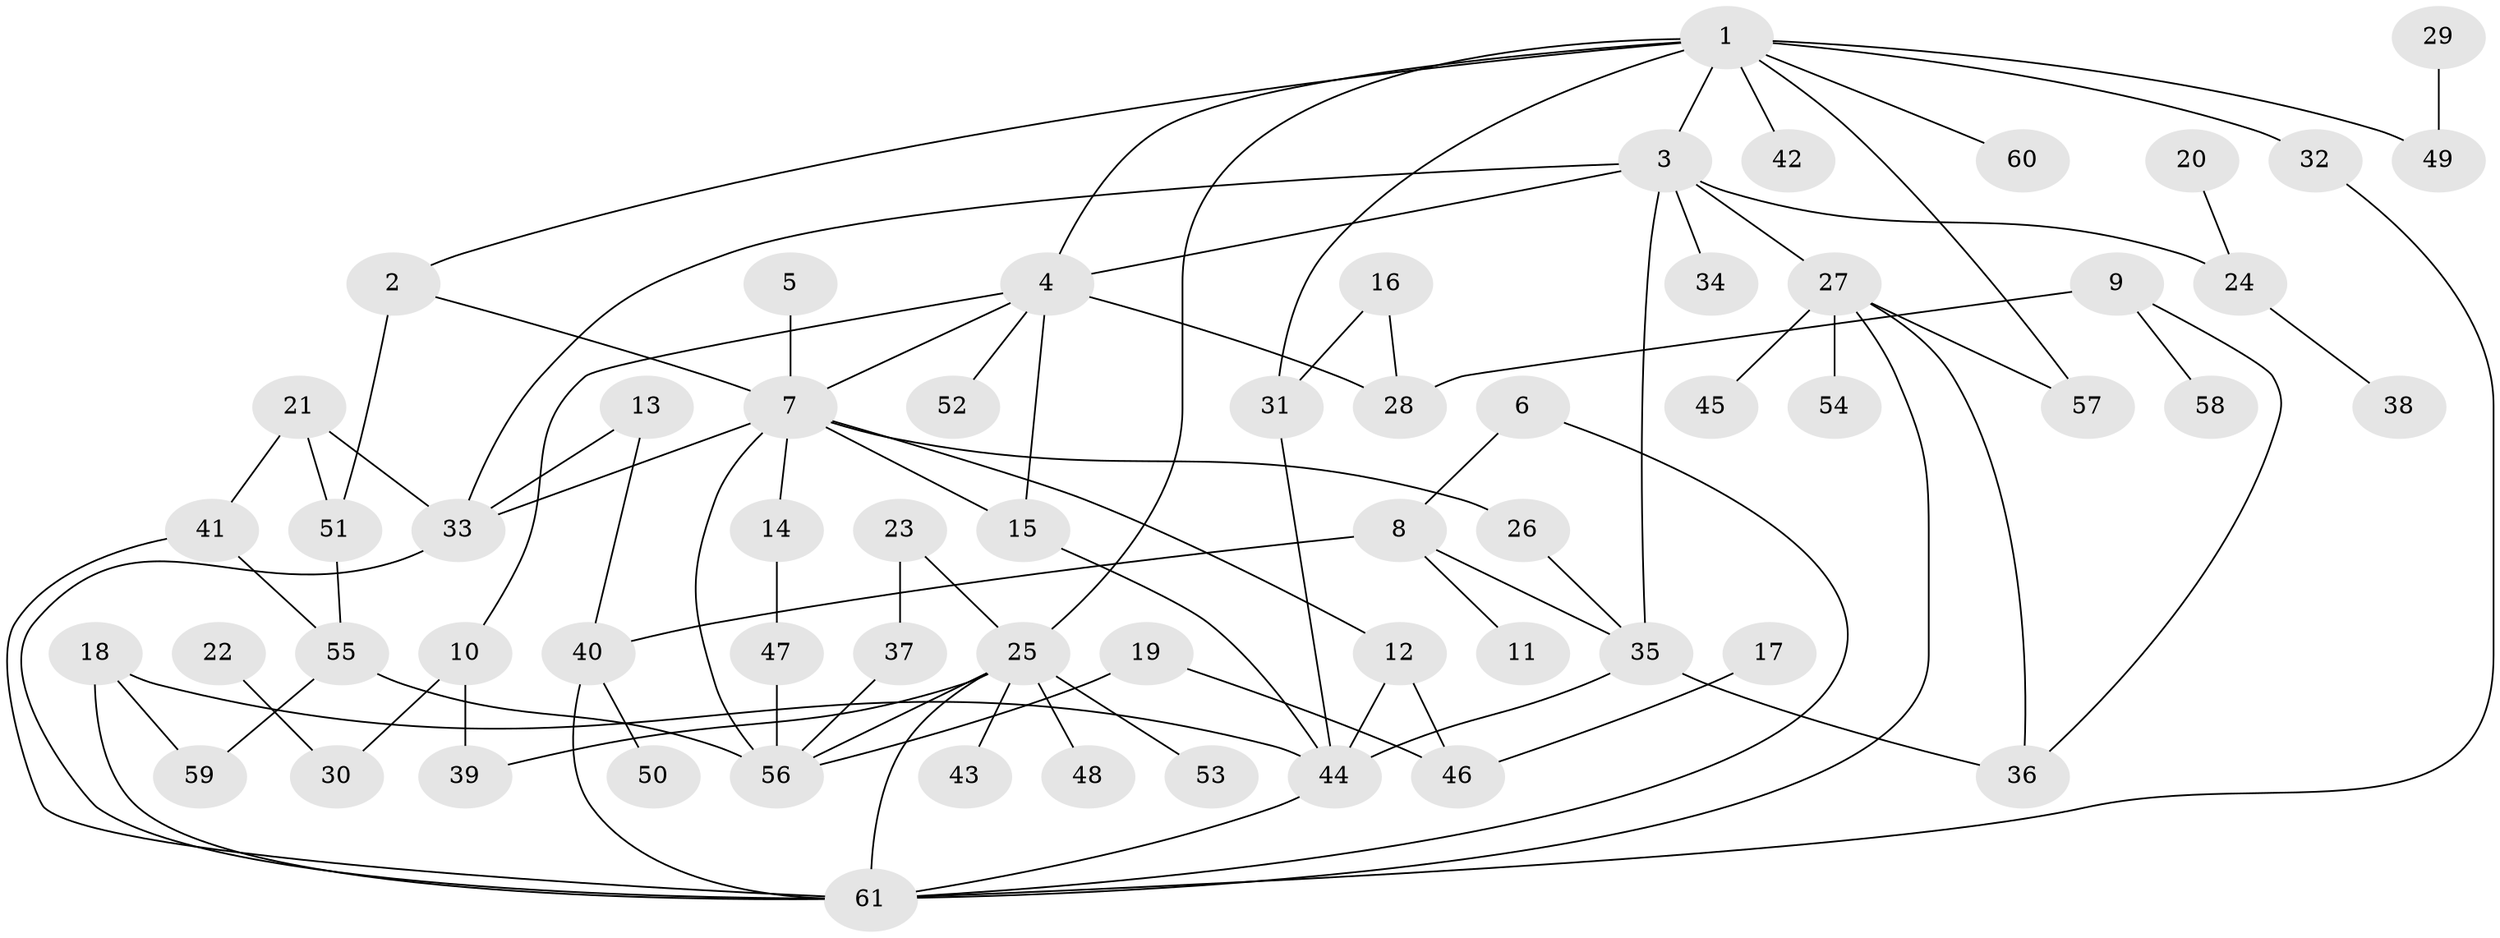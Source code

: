 // original degree distribution, {6: 0.04132231404958678, 7: 0.024793388429752067, 5: 0.04132231404958678, 3: 0.23140495867768596, 2: 0.2644628099173554, 4: 0.08264462809917356, 1: 0.3140495867768595}
// Generated by graph-tools (version 1.1) at 2025/49/03/09/25 03:49:21]
// undirected, 61 vertices, 90 edges
graph export_dot {
graph [start="1"]
  node [color=gray90,style=filled];
  1;
  2;
  3;
  4;
  5;
  6;
  7;
  8;
  9;
  10;
  11;
  12;
  13;
  14;
  15;
  16;
  17;
  18;
  19;
  20;
  21;
  22;
  23;
  24;
  25;
  26;
  27;
  28;
  29;
  30;
  31;
  32;
  33;
  34;
  35;
  36;
  37;
  38;
  39;
  40;
  41;
  42;
  43;
  44;
  45;
  46;
  47;
  48;
  49;
  50;
  51;
  52;
  53;
  54;
  55;
  56;
  57;
  58;
  59;
  60;
  61;
  1 -- 2 [weight=1.0];
  1 -- 3 [weight=1.0];
  1 -- 4 [weight=1.0];
  1 -- 25 [weight=1.0];
  1 -- 31 [weight=1.0];
  1 -- 32 [weight=1.0];
  1 -- 42 [weight=1.0];
  1 -- 49 [weight=1.0];
  1 -- 57 [weight=1.0];
  1 -- 60 [weight=1.0];
  2 -- 7 [weight=1.0];
  2 -- 51 [weight=1.0];
  3 -- 4 [weight=1.0];
  3 -- 24 [weight=1.0];
  3 -- 27 [weight=1.0];
  3 -- 33 [weight=1.0];
  3 -- 34 [weight=1.0];
  3 -- 35 [weight=1.0];
  4 -- 7 [weight=1.0];
  4 -- 10 [weight=1.0];
  4 -- 15 [weight=1.0];
  4 -- 28 [weight=1.0];
  4 -- 52 [weight=1.0];
  5 -- 7 [weight=1.0];
  6 -- 8 [weight=1.0];
  6 -- 61 [weight=1.0];
  7 -- 12 [weight=1.0];
  7 -- 14 [weight=1.0];
  7 -- 15 [weight=1.0];
  7 -- 26 [weight=1.0];
  7 -- 33 [weight=1.0];
  7 -- 56 [weight=1.0];
  8 -- 11 [weight=1.0];
  8 -- 35 [weight=1.0];
  8 -- 40 [weight=1.0];
  9 -- 28 [weight=1.0];
  9 -- 36 [weight=1.0];
  9 -- 58 [weight=1.0];
  10 -- 30 [weight=1.0];
  10 -- 39 [weight=1.0];
  12 -- 44 [weight=1.0];
  12 -- 46 [weight=1.0];
  13 -- 33 [weight=1.0];
  13 -- 40 [weight=1.0];
  14 -- 47 [weight=1.0];
  15 -- 44 [weight=1.0];
  16 -- 28 [weight=1.0];
  16 -- 31 [weight=1.0];
  17 -- 46 [weight=1.0];
  18 -- 44 [weight=1.0];
  18 -- 59 [weight=1.0];
  18 -- 61 [weight=1.0];
  19 -- 46 [weight=1.0];
  19 -- 56 [weight=1.0];
  20 -- 24 [weight=1.0];
  21 -- 33 [weight=1.0];
  21 -- 41 [weight=1.0];
  21 -- 51 [weight=1.0];
  22 -- 30 [weight=1.0];
  23 -- 25 [weight=1.0];
  23 -- 37 [weight=1.0];
  24 -- 38 [weight=1.0];
  25 -- 39 [weight=1.0];
  25 -- 43 [weight=1.0];
  25 -- 48 [weight=1.0];
  25 -- 53 [weight=1.0];
  25 -- 56 [weight=1.0];
  25 -- 61 [weight=1.0];
  26 -- 35 [weight=1.0];
  27 -- 36 [weight=1.0];
  27 -- 45 [weight=1.0];
  27 -- 54 [weight=1.0];
  27 -- 57 [weight=1.0];
  27 -- 61 [weight=1.0];
  29 -- 49 [weight=1.0];
  31 -- 44 [weight=1.0];
  32 -- 61 [weight=1.0];
  33 -- 61 [weight=1.0];
  35 -- 36 [weight=1.0];
  35 -- 44 [weight=1.0];
  37 -- 56 [weight=1.0];
  40 -- 50 [weight=1.0];
  40 -- 61 [weight=1.0];
  41 -- 55 [weight=1.0];
  41 -- 61 [weight=1.0];
  44 -- 61 [weight=1.0];
  47 -- 56 [weight=1.0];
  51 -- 55 [weight=1.0];
  55 -- 56 [weight=1.0];
  55 -- 59 [weight=1.0];
}
